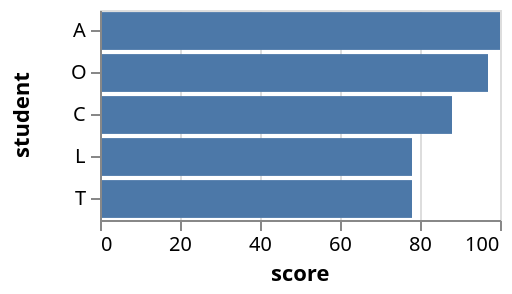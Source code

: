 {
    "$schema": "https://vega.github.io/schema/vega/v3.0.json",
    "description": "A bar graph showing the scores of the top 5 students. This shows an example of the window transform, for how the top K (5) can be filtered, and also how a rank can be computed for each student.",
    "autosize": "pad",
    "padding": 5,
    "width": 200,
    "style": "cell",
    "data": [
        {
            "name": "source_0",
            "values": [
                {
                    "student": "A",
                    "score": 100
                },
                {
                    "student": "B",
                    "score": 56
                },
                {
                    "student": "C",
                    "score": 88
                },
                {
                    "student": "D",
                    "score": 65
                },
                {
                    "student": "E",
                    "score": 45
                },
                {
                    "student": "F",
                    "score": 23
                },
                {
                    "student": "G",
                    "score": 66
                },
                {
                    "student": "H",
                    "score": 67
                },
                {
                    "student": "I",
                    "score": 13
                },
                {
                    "student": "J",
                    "score": 12
                },
                {
                    "student": "K",
                    "score": 50
                },
                {
                    "student": "L",
                    "score": 78
                },
                {
                    "student": "M",
                    "score": 66
                },
                {
                    "student": "N",
                    "score": 30
                },
                {
                    "student": "O",
                    "score": 97
                },
                {
                    "student": "P",
                    "score": 75
                },
                {
                    "student": "Q",
                    "score": 24
                },
                {
                    "student": "R",
                    "score": 42
                },
                {
                    "student": "S",
                    "score": 76
                },
                {
                    "student": "T",
                    "score": 78
                },
                {
                    "student": "U",
                    "score": 21
                },
                {
                    "student": "V",
                    "score": 46
                }
            ]
        },
        {
            "name": "data_0",
            "source": "source_0",
            "transform": [
                {
                    "type": "formula",
                    "expr": "toNumber(datum[\"score\"])",
                    "as": "score"
                },
                {
                    "type": "window",
                    "params": [
                        null
                    ],
                    "as": [
                        "rank"
                    ],
                    "ops": [
                        "rank"
                    ],
                    "fields": [
                        "score"
                    ],
                    "sort": {
                        "field": [
                            "score"
                        ],
                        "order": [
                            "descending"
                        ]
                    },
                    "groupby": [
                        "Student"
                    ],
                    "frame": [
                        null,
                        null
                    ]
                },
                {
                    "type": "filter",
                    "expr": "datum.rank <= 5"
                }
            ]
        },
        {
            "name": "data_1",
            "source": "data_0",
            "transform": [
                {
                    "type": "filter",
                    "expr": "datum[\"score\"] !== null && !isNaN(datum[\"score\"])"
                }
            ]
        }
    ],
    "signals": [
        {
            "name": "y_step",
            "value": 21
        },
        {
            "name": "height",
            "update": "bandspace(domain('y').length, 0.1, 0.05) * y_step"
        }
    ],
    "marks": [
        {
            "name": "marks",
            "type": "rect",
            "style": [
                "bar"
            ],
            "from": {
                "data": "data_1"
            },
            "encode": {
                "update": {
                    "fill": {
                        "value": "#4c78a8"
                    },
                    "x": {
                        "scale": "x",
                        "field": "score"
                    },
                    "x2": {
                        "scale": "x",
                        "value": 0
                    },
                    "y": {
                        "scale": "y",
                        "field": "student"
                    },
                    "height": {
                        "scale": "y",
                        "band": true
                    }
                }
            }
        }
    ],
    "scales": [
        {
            "name": "x",
            "type": "linear",
            "domain": {
                "data": "data_1",
                "field": "score"
            },
            "range": [
                0,
                {
                    "signal": "width"
                }
            ],
            "nice": true,
            "zero": true
        },
        {
            "name": "y",
            "type": "band",
            "domain": {
                "data": "data_0",
                "field": "student",
                "sort": {
                    "field": "score",
                    "op": "average",
                    "order": "descending"
                }
            },
            "range": {
                "step": {
                    "signal": "y_step"
                }
            },
            "paddingInner": 0.1,
            "paddingOuter": 0.05
        }
    ],
    "axes": [
        {
            "scale": "x",
            "orient": "bottom",
            "title": "score",
            "labelFlush": true,
            "labelOverlap": true,
            "tickCount": {
                "signal": "ceil(width/40)"
            },
            "zindex": 1
        },
        {
            "scale": "x",
            "orient": "bottom",
            "grid": true,
            "tickCount": {
                "signal": "ceil(width/40)"
            },
            "gridScale": "y",
            "domain": false,
            "labels": false,
            "maxExtent": 0,
            "minExtent": 0,
            "ticks": false,
            "zindex": 0
        },
        {
            "scale": "y",
            "orient": "left",
            "title": "student",
            "zindex": 1
        }
    ],
    "config": {
        "axisY": {
            "minExtent": 30
        }
    }
}
